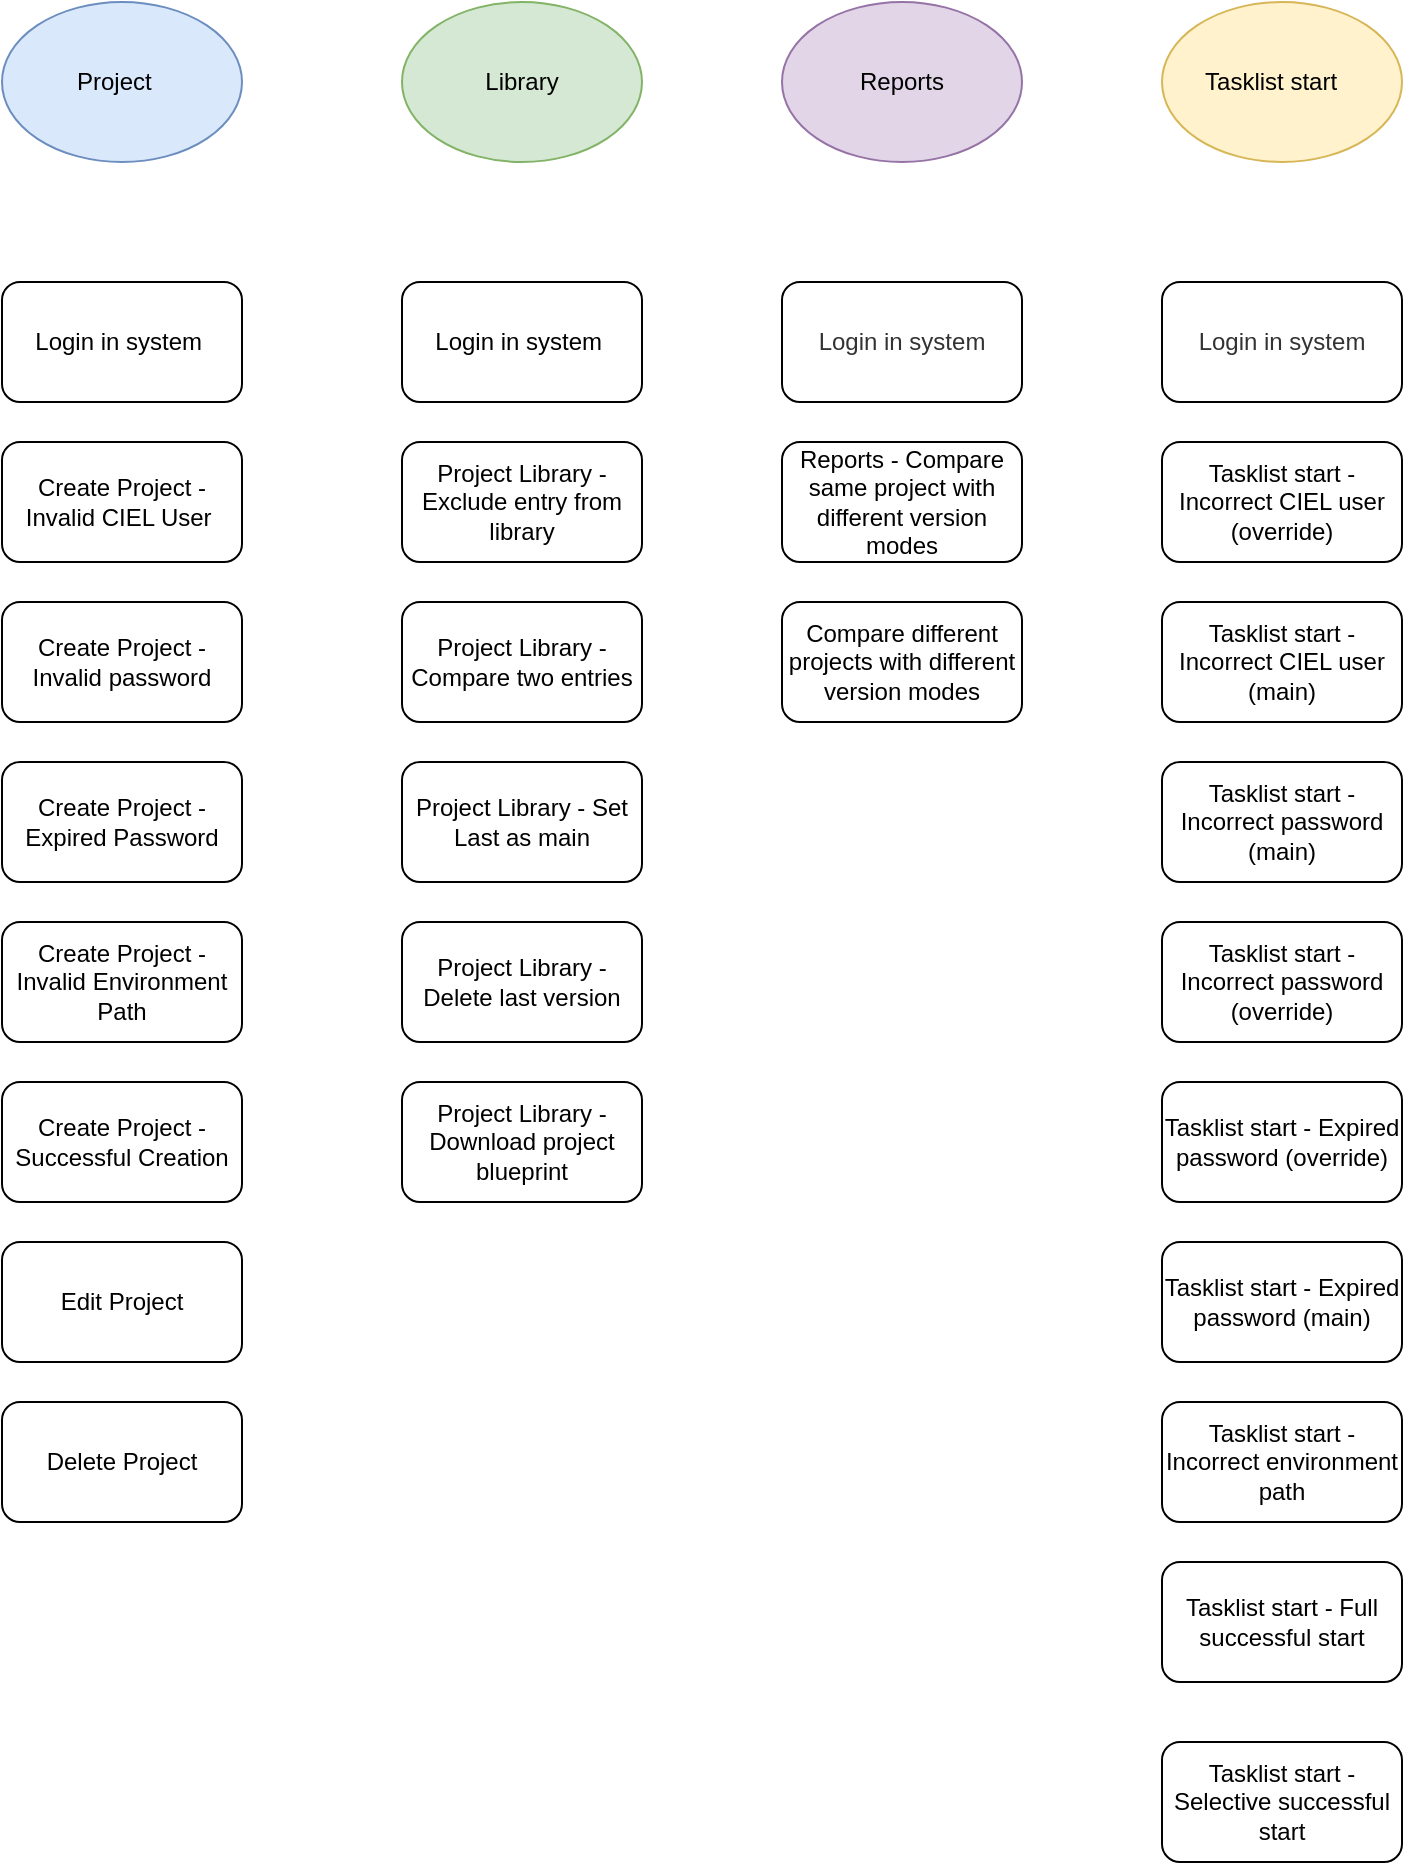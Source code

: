 <mxfile version="12.4.7" type="github">
  <diagram id="ZJK3DXsiuA5_ysu7YzQK" name="Page-1">
    <mxGraphModel dx="1408" dy="1848" grid="1" gridSize="10" guides="1" tooltips="1" connect="1" arrows="1" fold="1" page="1" pageScale="1" pageWidth="850" pageHeight="1100" math="0" shadow="0">
      <root>
        <mxCell id="0"/>
        <mxCell id="1" parent="0"/>
        <mxCell id="EcFOUBs4DyFzBYYAQCUD-1" value="Login in system&amp;nbsp;" style="rounded=1;whiteSpace=wrap;html=1;" vertex="1" parent="1">
          <mxGeometry x="20" y="20" width="120" height="60" as="geometry"/>
        </mxCell>
        <mxCell id="EcFOUBs4DyFzBYYAQCUD-2" value="Create Project - Invalid CIEL User&amp;nbsp;" style="rounded=1;whiteSpace=wrap;html=1;" vertex="1" parent="1">
          <mxGeometry x="20" y="100" width="120" height="60" as="geometry"/>
        </mxCell>
        <mxCell id="EcFOUBs4DyFzBYYAQCUD-3" value="Create Project - Invalid password" style="rounded=1;whiteSpace=wrap;html=1;" vertex="1" parent="1">
          <mxGeometry x="20" y="180" width="120" height="60" as="geometry"/>
        </mxCell>
        <mxCell id="EcFOUBs4DyFzBYYAQCUD-4" value="&lt;div style=&quot;text-align: left&quot;&gt;&lt;font color=&quot;#333333&quot; face=&quot;arial, sans-serif&quot; size=&quot;1&quot;&gt;&lt;span style=&quot;background-color: rgb(255 , 255 , 255) ; font-size: 12px&quot;&gt;Login in system&lt;/span&gt;&lt;/font&gt;&lt;/div&gt;" style="rounded=1;whiteSpace=wrap;html=1;" vertex="1" parent="1">
          <mxGeometry x="600" y="20" width="120" height="60" as="geometry"/>
        </mxCell>
        <mxCell id="EcFOUBs4DyFzBYYAQCUD-5" value="Tasklist start - Incorrect CIEL user (override)" style="rounded=1;whiteSpace=wrap;html=1;" vertex="1" parent="1">
          <mxGeometry x="600" y="100" width="120" height="60" as="geometry"/>
        </mxCell>
        <mxCell id="EcFOUBs4DyFzBYYAQCUD-6" value="Tasklist start - Incorrect CIEL user (main)" style="rounded=1;whiteSpace=wrap;html=1;" vertex="1" parent="1">
          <mxGeometry x="600" y="180" width="120" height="60" as="geometry"/>
        </mxCell>
        <mxCell id="EcFOUBs4DyFzBYYAQCUD-7" value="Tasklist start - Incorrect password (main)" style="rounded=1;whiteSpace=wrap;html=1;" vertex="1" parent="1">
          <mxGeometry x="600" y="260" width="120" height="60" as="geometry"/>
        </mxCell>
        <mxCell id="EcFOUBs4DyFzBYYAQCUD-8" value="Tasklist start - Incorrect password (override)" style="rounded=1;whiteSpace=wrap;html=1;" vertex="1" parent="1">
          <mxGeometry x="600" y="340" width="120" height="60" as="geometry"/>
        </mxCell>
        <mxCell id="EcFOUBs4DyFzBYYAQCUD-9" value="Tasklist start - Expired password (override)" style="rounded=1;whiteSpace=wrap;html=1;" vertex="1" parent="1">
          <mxGeometry x="600" y="420" width="120" height="60" as="geometry"/>
        </mxCell>
        <mxCell id="EcFOUBs4DyFzBYYAQCUD-10" value="Tasklist start - Expired password (main)" style="rounded=1;whiteSpace=wrap;html=1;" vertex="1" parent="1">
          <mxGeometry x="600" y="500" width="120" height="60" as="geometry"/>
        </mxCell>
        <mxCell id="EcFOUBs4DyFzBYYAQCUD-11" value="Tasklist start - Incorrect environment path" style="rounded=1;whiteSpace=wrap;html=1;" vertex="1" parent="1">
          <mxGeometry x="600" y="580" width="120" height="60" as="geometry"/>
        </mxCell>
        <mxCell id="EcFOUBs4DyFzBYYAQCUD-12" value="Tasklist start - Full successful start" style="rounded=1;whiteSpace=wrap;html=1;" vertex="1" parent="1">
          <mxGeometry x="600" y="660" width="120" height="60" as="geometry"/>
        </mxCell>
        <mxCell id="EcFOUBs4DyFzBYYAQCUD-13" value="&lt;span style=&quot;color: rgb(51 , 51 , 51) ; font-family: &amp;#34;arial&amp;#34; , sans-serif ; text-align: left ; white-space: normal ; background-color: rgb(255 , 255 , 255)&quot;&gt;Login in system&lt;/span&gt;" style="rounded=1;whiteSpace=wrap;html=1;" vertex="1" parent="1">
          <mxGeometry x="410" y="20" width="120" height="60" as="geometry"/>
        </mxCell>
        <mxCell id="EcFOUBs4DyFzBYYAQCUD-14" value="Reports - Compare same project with different version modes" style="rounded=1;whiteSpace=wrap;html=1;" vertex="1" parent="1">
          <mxGeometry x="410" y="100" width="120" height="60" as="geometry"/>
        </mxCell>
        <UserObject label="Reports" link="https://jira.int.kn/browse/CLISQA-1797" id="EcFOUBs4DyFzBYYAQCUD-15">
          <mxCell style="ellipse;whiteSpace=wrap;html=1;fillColor=#e1d5e7;strokeColor=#9673a6;" vertex="1" parent="1">
            <mxGeometry x="410" y="-120" width="120" height="80" as="geometry"/>
          </mxCell>
        </UserObject>
        <UserObject label="&lt;p class=&quot;MsoListParagraph&quot; style=&quot;text-indent: -18.0pt&quot;&gt;&amp;nbsp; &amp;nbsp; Tasklist start&lt;/p&gt;" link="https://jira.int.kn/browse/CLISQA-1791" id="EcFOUBs4DyFzBYYAQCUD-16">
          <mxCell style="ellipse;whiteSpace=wrap;html=1;fillColor=#fff2cc;strokeColor=#d6b656;" vertex="1" parent="1">
            <mxGeometry x="600" y="-120" width="120" height="80" as="geometry"/>
          </mxCell>
        </UserObject>
        <UserObject label="&lt;p class=&quot;MsoListParagraph&quot; style=&quot;text-indent: -18.0pt&quot;&gt;&lt;span lang=&quot;EN-US&quot;&gt;&lt;span style=&quot;font-stretch: normal ; font-size: 7pt ; line-height: normal ; font-family: &amp;#34;times new roman&amp;#34;&quot;&gt;&amp;nbsp; &amp;nbsp; &amp;nbsp; &amp;nbsp;&lt;/span&gt;&lt;/span&gt;&lt;span lang=&quot;EN-US&quot;&gt;Project&lt;/span&gt;&lt;/p&gt;" link="https://jira.int.kn/browse/CLISQA-1752" id="EcFOUBs4DyFzBYYAQCUD-17">
          <mxCell style="ellipse;whiteSpace=wrap;html=1;fillColor=#dae8fc;strokeColor=#6c8ebf;" vertex="1" parent="1">
            <mxGeometry x="20" y="-120" width="120" height="80" as="geometry"/>
          </mxCell>
        </UserObject>
        <UserObject label="Library" link="https://jira.int.kn/browse/CLISQA-1790" id="EcFOUBs4DyFzBYYAQCUD-18">
          <mxCell style="ellipse;whiteSpace=wrap;html=1;fillColor=#d5e8d4;strokeColor=#82b366;" vertex="1" parent="1">
            <mxGeometry x="220" y="-120" width="120" height="80" as="geometry"/>
          </mxCell>
        </UserObject>
        <mxCell id="EcFOUBs4DyFzBYYAQCUD-19" value="Create Project - Expired Password" style="rounded=1;whiteSpace=wrap;html=1;" vertex="1" parent="1">
          <mxGeometry x="20" y="260" width="120" height="60" as="geometry"/>
        </mxCell>
        <mxCell id="EcFOUBs4DyFzBYYAQCUD-20" value="Create Project - Invalid Environment Path" style="rounded=1;whiteSpace=wrap;html=1;" vertex="1" parent="1">
          <mxGeometry x="20" y="340" width="120" height="60" as="geometry"/>
        </mxCell>
        <mxCell id="EcFOUBs4DyFzBYYAQCUD-21" value="Create Project - Successful Creation" style="rounded=1;whiteSpace=wrap;html=1;" vertex="1" parent="1">
          <mxGeometry x="20" y="420" width="120" height="60" as="geometry"/>
        </mxCell>
        <mxCell id="EcFOUBs4DyFzBYYAQCUD-22" value="Edit Project" style="rounded=1;whiteSpace=wrap;html=1;" vertex="1" parent="1">
          <mxGeometry x="20" y="500" width="120" height="60" as="geometry"/>
        </mxCell>
        <mxCell id="EcFOUBs4DyFzBYYAQCUD-23" value="Delete Project" style="rounded=1;whiteSpace=wrap;html=1;" vertex="1" parent="1">
          <mxGeometry x="20" y="580" width="120" height="60" as="geometry"/>
        </mxCell>
        <mxCell id="EcFOUBs4DyFzBYYAQCUD-24" value="Login in system&amp;nbsp;" style="rounded=1;whiteSpace=wrap;html=1;" vertex="1" parent="1">
          <mxGeometry x="220" y="20" width="120" height="60" as="geometry"/>
        </mxCell>
        <mxCell id="EcFOUBs4DyFzBYYAQCUD-25" value="Project Library - Exclude entry from library" style="rounded=1;whiteSpace=wrap;html=1;" vertex="1" parent="1">
          <mxGeometry x="220" y="100" width="120" height="60" as="geometry"/>
        </mxCell>
        <mxCell id="EcFOUBs4DyFzBYYAQCUD-26" value="Project Library - Compare two entries" style="rounded=1;whiteSpace=wrap;html=1;" vertex="1" parent="1">
          <mxGeometry x="220" y="180" width="120" height="60" as="geometry"/>
        </mxCell>
        <mxCell id="EcFOUBs4DyFzBYYAQCUD-27" value="Project Library - Set Last as main" style="rounded=1;whiteSpace=wrap;html=1;" vertex="1" parent="1">
          <mxGeometry x="220" y="260" width="120" height="60" as="geometry"/>
        </mxCell>
        <mxCell id="EcFOUBs4DyFzBYYAQCUD-28" value="Project Library - Delete last version" style="rounded=1;whiteSpace=wrap;html=1;" vertex="1" parent="1">
          <mxGeometry x="220" y="340" width="120" height="60" as="geometry"/>
        </mxCell>
        <mxCell id="EcFOUBs4DyFzBYYAQCUD-29" value="Project Library - Download project blueprint" style="rounded=1;whiteSpace=wrap;html=1;" vertex="1" parent="1">
          <mxGeometry x="220" y="420" width="120" height="60" as="geometry"/>
        </mxCell>
        <mxCell id="EcFOUBs4DyFzBYYAQCUD-31" value="Compare different projects with different version modes" style="rounded=1;whiteSpace=wrap;html=1;" vertex="1" parent="1">
          <mxGeometry x="410" y="180" width="120" height="60" as="geometry"/>
        </mxCell>
        <mxCell id="EcFOUBs4DyFzBYYAQCUD-32" value="Tasklist start - Selective successful start" style="rounded=1;whiteSpace=wrap;html=1;" vertex="1" parent="1">
          <mxGeometry x="600" y="750" width="120" height="60" as="geometry"/>
        </mxCell>
      </root>
    </mxGraphModel>
  </diagram>
</mxfile>
